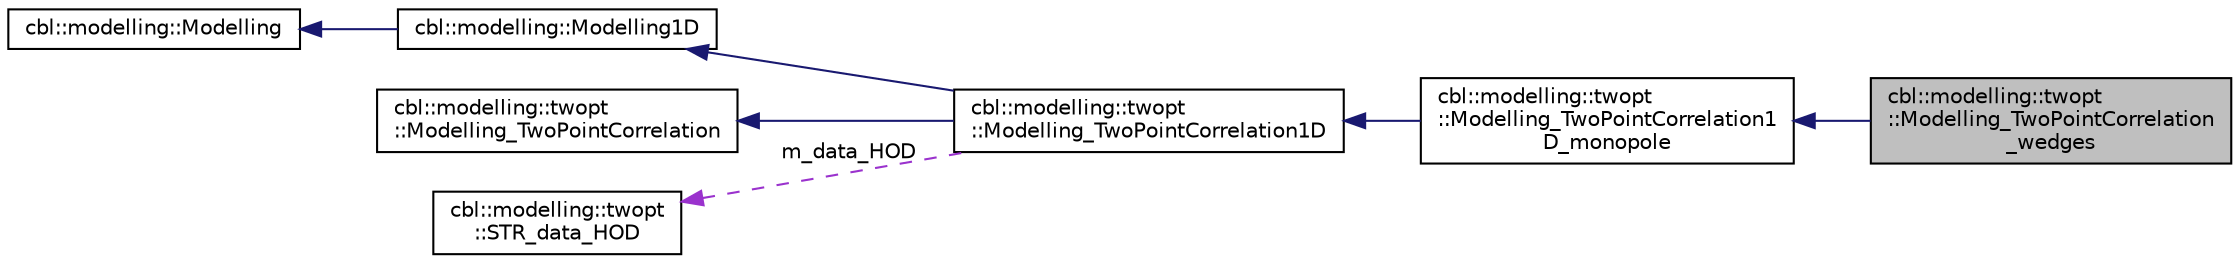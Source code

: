digraph "cbl::modelling::twopt::Modelling_TwoPointCorrelation_wedges"
{
  edge [fontname="Helvetica",fontsize="10",labelfontname="Helvetica",labelfontsize="10"];
  node [fontname="Helvetica",fontsize="10",shape=record];
  rankdir="LR";
  Node6 [label="cbl::modelling::twopt\l::Modelling_TwoPointCorrelation\l_wedges",height=0.2,width=0.4,color="black", fillcolor="grey75", style="filled", fontcolor="black"];
  Node7 -> Node6 [dir="back",color="midnightblue",fontsize="10",style="solid",fontname="Helvetica"];
  Node7 [label="cbl::modelling::twopt\l::Modelling_TwoPointCorrelation1\lD_monopole",height=0.2,width=0.4,color="black", fillcolor="white", style="filled",URL="$d6/d6e/classcbl_1_1modelling_1_1twopt_1_1Modelling__TwoPointCorrelation1D__monopole.html",tooltip="The class Modelling_TwoPointCorrelation1D_monopole. "];
  Node8 -> Node7 [dir="back",color="midnightblue",fontsize="10",style="solid",fontname="Helvetica"];
  Node8 [label="cbl::modelling::twopt\l::Modelling_TwoPointCorrelation1D",height=0.2,width=0.4,color="black", fillcolor="white", style="filled",URL="$d6/d8d/classcbl_1_1modelling_1_1twopt_1_1Modelling__TwoPointCorrelation1D.html",tooltip="The class Modelling_TwoPointCorrelation1D. "];
  Node9 -> Node8 [dir="back",color="midnightblue",fontsize="10",style="solid",fontname="Helvetica"];
  Node9 [label="cbl::modelling::Modelling1D",height=0.2,width=0.4,color="black", fillcolor="white", style="filled",URL="$d3/d42/classcbl_1_1modelling_1_1Modelling1D.html",tooltip="The class Modelling1D. "];
  Node10 -> Node9 [dir="back",color="midnightblue",fontsize="10",style="solid",fontname="Helvetica"];
  Node10 [label="cbl::modelling::Modelling",height=0.2,width=0.4,color="black", fillcolor="white", style="filled",URL="$de/ddc/classcbl_1_1modelling_1_1Modelling.html",tooltip="The class Modelling. "];
  Node11 -> Node8 [dir="back",color="midnightblue",fontsize="10",style="solid",fontname="Helvetica"];
  Node11 [label="cbl::modelling::twopt\l::Modelling_TwoPointCorrelation",height=0.2,width=0.4,color="black", fillcolor="white", style="filled",URL="$d0/d7c/classcbl_1_1modelling_1_1twopt_1_1Modelling__TwoPointCorrelation.html",tooltip="The class Modelling_TwoPointCorrelation. "];
  Node12 -> Node8 [dir="back",color="darkorchid3",fontsize="10",style="dashed",label=" m_data_HOD" ,fontname="Helvetica"];
  Node12 [label="cbl::modelling::twopt\l::STR_data_HOD",height=0.2,width=0.4,color="black", fillcolor="white", style="filled",URL="$d0/d0d/structcbl_1_1modelling_1_1twopt_1_1STR__data__HOD.html",tooltip="the STR_data_HOD structure "];
}

